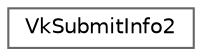 digraph "类继承关系图"
{
 // LATEX_PDF_SIZE
  bgcolor="transparent";
  edge [fontname=Helvetica,fontsize=10,labelfontname=Helvetica,labelfontsize=10];
  node [fontname=Helvetica,fontsize=10,shape=box,height=0.2,width=0.4];
  rankdir="LR";
  Node0 [id="Node000000",label="VkSubmitInfo2",height=0.2,width=0.4,color="grey40", fillcolor="white", style="filled",URL="$struct_vk_submit_info2.html",tooltip=" "];
}
